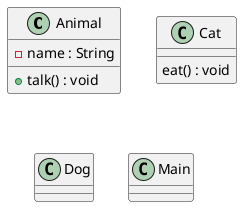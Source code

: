 @startuml

class Animal {
- name : String

+ talk() : void
}

class Cat {

eat() : void
}

class Dog

class Main

@enduml